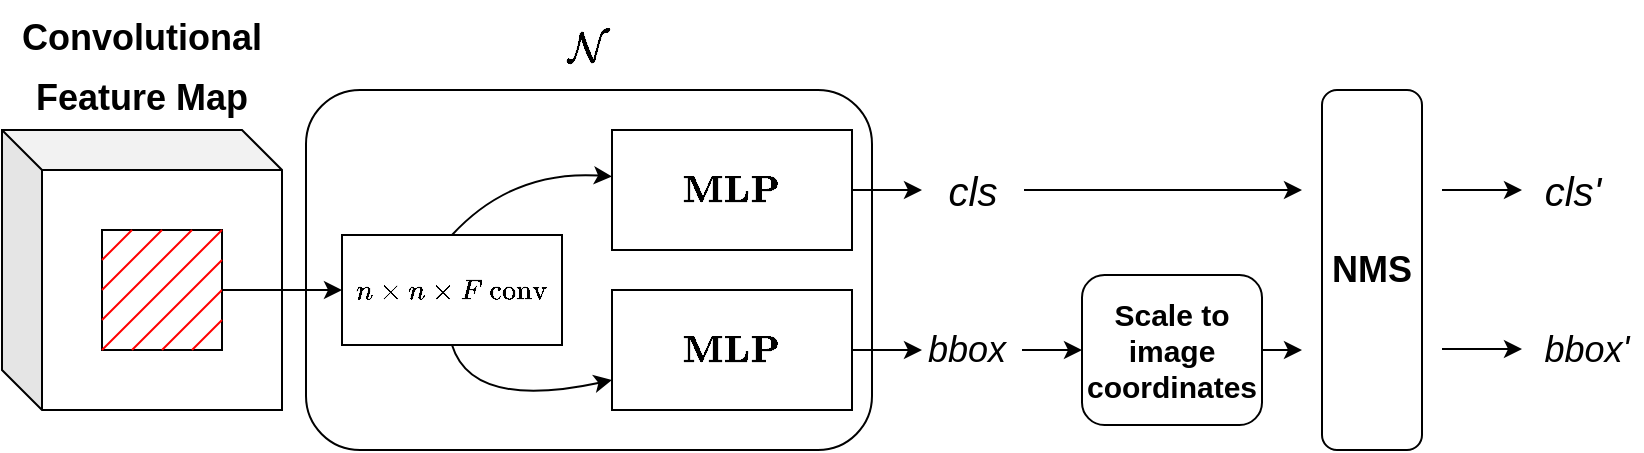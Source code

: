 <mxfile version="12.9.14" type="device"><diagram id="oVqMJLCHW_MGP08k7J1X" name="Page-1"><mxGraphModel dx="1038" dy="549" grid="1" gridSize="10" guides="1" tooltips="1" connect="1" arrows="1" fold="1" page="1" pageScale="1" pageWidth="850" pageHeight="1100" math="1" shadow="0" extFonts="Old Standard TT^https://fonts.googleapis.com/css?family=Old+Standard+TT"><root><mxCell id="0"/><mxCell id="1" parent="0"/><mxCell id="vm4jB3oBCBCHnV70Bmqe-12" value="" style="shape=cube;whiteSpace=wrap;html=1;boundedLbl=1;backgroundOutline=1;darkOpacity=0.05;darkOpacity2=0.1;" vertex="1" parent="1"><mxGeometry x="10" y="180" width="140" height="140" as="geometry"/></mxCell><mxCell id="vm4jB3oBCBCHnV70Bmqe-13" value="" style="rounded=0;whiteSpace=wrap;html=1;" vertex="1" parent="1"><mxGeometry x="60" y="230" width="60" height="60" as="geometry"/></mxCell><mxCell id="vm4jB3oBCBCHnV70Bmqe-22" value="" style="endArrow=none;html=1;exitX=0;exitY=0.25;exitDx=0;exitDy=0;entryX=0.25;entryY=0;entryDx=0;entryDy=0;strokeColor=#FF0000;" edge="1" parent="1" source="vm4jB3oBCBCHnV70Bmqe-13" target="vm4jB3oBCBCHnV70Bmqe-13"><mxGeometry width="50" height="50" relative="1" as="geometry"><mxPoint x="310" y="320" as="sourcePoint"/><mxPoint x="360" y="270" as="targetPoint"/></mxGeometry></mxCell><mxCell id="vm4jB3oBCBCHnV70Bmqe-23" value="" style="endArrow=none;html=1;exitX=0;exitY=0.5;exitDx=0;exitDy=0;entryX=0.5;entryY=0;entryDx=0;entryDy=0;strokeColor=#FF0000;" edge="1" parent="1" source="vm4jB3oBCBCHnV70Bmqe-13" target="vm4jB3oBCBCHnV70Bmqe-13"><mxGeometry width="50" height="50" relative="1" as="geometry"><mxPoint x="310" y="320" as="sourcePoint"/><mxPoint x="360" y="270" as="targetPoint"/></mxGeometry></mxCell><mxCell id="vm4jB3oBCBCHnV70Bmqe-25" value="" style="endArrow=none;html=1;exitX=0;exitY=0.75;exitDx=0;exitDy=0;entryX=0.75;entryY=0;entryDx=0;entryDy=0;strokeColor=#FF0000;" edge="1" parent="1" source="vm4jB3oBCBCHnV70Bmqe-13" target="vm4jB3oBCBCHnV70Bmqe-13"><mxGeometry width="50" height="50" relative="1" as="geometry"><mxPoint x="140" y="380" as="sourcePoint"/><mxPoint x="190" y="330" as="targetPoint"/></mxGeometry></mxCell><mxCell id="vm4jB3oBCBCHnV70Bmqe-26" value="" style="endArrow=none;html=1;exitX=0;exitY=1;exitDx=0;exitDy=0;entryX=1;entryY=0;entryDx=0;entryDy=0;strokeColor=#FF0000;" edge="1" parent="1" source="vm4jB3oBCBCHnV70Bmqe-13" target="vm4jB3oBCBCHnV70Bmqe-13"><mxGeometry width="50" height="50" relative="1" as="geometry"><mxPoint x="310" y="320" as="sourcePoint"/><mxPoint x="360" y="270" as="targetPoint"/></mxGeometry></mxCell><mxCell id="vm4jB3oBCBCHnV70Bmqe-27" value="" style="endArrow=none;html=1;exitX=0.25;exitY=1;exitDx=0;exitDy=0;entryX=1;entryY=0.25;entryDx=0;entryDy=0;strokeColor=#FF0000;" edge="1" parent="1" source="vm4jB3oBCBCHnV70Bmqe-13" target="vm4jB3oBCBCHnV70Bmqe-13"><mxGeometry width="50" height="50" relative="1" as="geometry"><mxPoint x="90" y="370" as="sourcePoint"/><mxPoint x="140" y="320" as="targetPoint"/></mxGeometry></mxCell><mxCell id="vm4jB3oBCBCHnV70Bmqe-28" value="" style="endArrow=none;html=1;exitX=0.5;exitY=1;exitDx=0;exitDy=0;entryX=1;entryY=0.5;entryDx=0;entryDy=0;strokeColor=#FF0000;" edge="1" parent="1" source="vm4jB3oBCBCHnV70Bmqe-13" target="vm4jB3oBCBCHnV70Bmqe-13"><mxGeometry width="50" height="50" relative="1" as="geometry"><mxPoint x="90" y="390" as="sourcePoint"/><mxPoint x="140" y="340" as="targetPoint"/></mxGeometry></mxCell><mxCell id="vm4jB3oBCBCHnV70Bmqe-29" value="" style="endArrow=none;html=1;exitX=0.75;exitY=1;exitDx=0;exitDy=0;entryX=1;entryY=0.75;entryDx=0;entryDy=0;strokeColor=#FF0000;" edge="1" parent="1" source="vm4jB3oBCBCHnV70Bmqe-13" target="vm4jB3oBCBCHnV70Bmqe-13"><mxGeometry width="50" height="50" relative="1" as="geometry"><mxPoint x="110" y="380" as="sourcePoint"/><mxPoint x="160" y="330" as="targetPoint"/></mxGeometry></mxCell><mxCell id="vm4jB3oBCBCHnV70Bmqe-31" value="&lt;font style=&quot;font-size: 18px&quot;&gt;Convolutional Feature Map&lt;/font&gt;" style="text;html=1;strokeColor=none;fillColor=none;align=center;verticalAlign=middle;whiteSpace=wrap;rounded=0;fontStyle=1;fontSize=25;" vertex="1" parent="1"><mxGeometry x="10" y="120" width="140" height="50" as="geometry"/></mxCell><mxCell id="vm4jB3oBCBCHnV70Bmqe-33" value="" style="endArrow=classic;html=1;strokeColor=#000000;exitX=1;exitY=0.5;exitDx=0;exitDy=0;entryX=0;entryY=0.5;entryDx=0;entryDy=0;" edge="1" parent="1" source="vm4jB3oBCBCHnV70Bmqe-13" target="vm4jB3oBCBCHnV70Bmqe-37"><mxGeometry width="50" height="50" relative="1" as="geometry"><mxPoint x="210" y="270" as="sourcePoint"/><mxPoint x="210" y="230" as="targetPoint"/></mxGeometry></mxCell><mxCell id="vm4jB3oBCBCHnV70Bmqe-37" value="&lt;span&gt;\(n \times n \times F \text{ conv}\)&lt;/span&gt;" style="rounded=0;whiteSpace=wrap;html=1;rotation=0;fillColor=none;" vertex="1" parent="1"><mxGeometry x="180" y="232.5" width="110" height="55" as="geometry"/></mxCell><mxCell id="vm4jB3oBCBCHnV70Bmqe-39" value="" style="curved=1;endArrow=classic;html=1;strokeColor=#000000;exitX=0.5;exitY=0;exitDx=0;exitDy=0;entryX=0;entryY=0.387;entryDx=0;entryDy=0;entryPerimeter=0;" edge="1" parent="1" source="vm4jB3oBCBCHnV70Bmqe-37" target="vm4jB3oBCBCHnV70Bmqe-40"><mxGeometry width="50" height="50" relative="1" as="geometry"><mxPoint x="265" y="190" as="sourcePoint"/><mxPoint x="315" y="140" as="targetPoint"/><Array as="points"><mxPoint x="265" y="200"/></Array></mxGeometry></mxCell><mxCell id="vm4jB3oBCBCHnV70Bmqe-48" style="edgeStyle=orthogonalEdgeStyle;rounded=0;orthogonalLoop=1;jettySize=auto;html=1;exitX=1;exitY=0.5;exitDx=0;exitDy=0;strokeColor=#000000;fontSize=14;entryX=0;entryY=0.5;entryDx=0;entryDy=0;" edge="1" parent="1" source="vm4jB3oBCBCHnV70Bmqe-40" target="vm4jB3oBCBCHnV70Bmqe-44"><mxGeometry relative="1" as="geometry"><mxPoint x="477" y="210.1" as="targetPoint"/></mxGeometry></mxCell><mxCell id="vm4jB3oBCBCHnV70Bmqe-40" value="&lt;b style=&quot;font-size: 16px;&quot;&gt;\(\textbf{MLP}\)&lt;/b&gt;" style="rounded=0;whiteSpace=wrap;html=1;fillColor=none;fontSize=16;" vertex="1" parent="1"><mxGeometry x="315" y="180" width="120" height="60" as="geometry"/></mxCell><mxCell id="vm4jB3oBCBCHnV70Bmqe-50" style="edgeStyle=orthogonalEdgeStyle;rounded=0;orthogonalLoop=1;jettySize=auto;html=1;exitX=1;exitY=0.5;exitDx=0;exitDy=0;strokeColor=#000000;fontSize=14;entryX=0;entryY=0.5;entryDx=0;entryDy=0;" edge="1" parent="1" source="vm4jB3oBCBCHnV70Bmqe-42" target="vm4jB3oBCBCHnV70Bmqe-49"><mxGeometry relative="1" as="geometry"><mxPoint x="460" y="290" as="targetPoint"/></mxGeometry></mxCell><mxCell id="vm4jB3oBCBCHnV70Bmqe-42" value="\(\textbf{MLP}\)" style="rounded=0;whiteSpace=wrap;html=1;fillColor=none;fontSize=16;" vertex="1" parent="1"><mxGeometry x="315" y="260" width="120" height="60" as="geometry"/></mxCell><mxCell id="vm4jB3oBCBCHnV70Bmqe-43" value="" style="curved=1;endArrow=classic;html=1;strokeColor=#000000;exitX=0.5;exitY=1;exitDx=0;exitDy=0;entryX=0;entryY=0.75;entryDx=0;entryDy=0;" edge="1" parent="1" source="vm4jB3oBCBCHnV70Bmqe-37" target="vm4jB3oBCBCHnV70Bmqe-42"><mxGeometry width="50" height="50" relative="1" as="geometry"><mxPoint x="245" y="370" as="sourcePoint"/><mxPoint x="295" y="320" as="targetPoint"/><Array as="points"><mxPoint x="245" y="320"/></Array></mxGeometry></mxCell><mxCell id="vm4jB3oBCBCHnV70Bmqe-69" style="edgeStyle=orthogonalEdgeStyle;rounded=0;orthogonalLoop=1;jettySize=auto;html=1;exitX=1;exitY=0.5;exitDx=0;exitDy=0;strokeColor=#000000;fontSize=18;" edge="1" parent="1" source="vm4jB3oBCBCHnV70Bmqe-44"><mxGeometry relative="1" as="geometry"><mxPoint x="660" y="210" as="targetPoint"/></mxGeometry></mxCell><mxCell id="vm4jB3oBCBCHnV70Bmqe-44" value="cls" style="text;html=1;strokeColor=none;fillColor=none;align=center;verticalAlign=middle;whiteSpace=wrap;rounded=0;fontSize=20;fontStyle=2" vertex="1" parent="1"><mxGeometry x="470" y="196.25" width="51" height="27.5" as="geometry"/></mxCell><mxCell id="vm4jB3oBCBCHnV70Bmqe-62" style="edgeStyle=orthogonalEdgeStyle;rounded=0;orthogonalLoop=1;jettySize=auto;html=1;exitX=1;exitY=0.5;exitDx=0;exitDy=0;entryX=0;entryY=0.5;entryDx=0;entryDy=0;strokeColor=#000000;fontSize=18;" edge="1" parent="1" source="vm4jB3oBCBCHnV70Bmqe-49" target="vm4jB3oBCBCHnV70Bmqe-56"><mxGeometry relative="1" as="geometry"/></mxCell><mxCell id="vm4jB3oBCBCHnV70Bmqe-49" value="bbox&amp;nbsp;" style="text;html=1;strokeColor=none;fillColor=none;align=center;verticalAlign=middle;whiteSpace=wrap;rounded=0;fontSize=18;fontStyle=2" vertex="1" parent="1"><mxGeometry x="470" y="280" width="50" height="20" as="geometry"/></mxCell><mxCell id="vm4jB3oBCBCHnV70Bmqe-51" value="" style="rounded=1;whiteSpace=wrap;html=1;fillColor=none;fontSize=20;" vertex="1" parent="1"><mxGeometry x="162" y="160" width="283" height="180" as="geometry"/></mxCell><mxCell id="vm4jB3oBCBCHnV70Bmqe-67" style="edgeStyle=orthogonalEdgeStyle;rounded=0;orthogonalLoop=1;jettySize=auto;html=1;exitX=1;exitY=0.5;exitDx=0;exitDy=0;strokeColor=#000000;fontSize=18;" edge="1" parent="1" source="vm4jB3oBCBCHnV70Bmqe-56"><mxGeometry relative="1" as="geometry"><mxPoint x="660" y="290" as="targetPoint"/></mxGeometry></mxCell><mxCell id="vm4jB3oBCBCHnV70Bmqe-56" value="Scale to image coordinates" style="rounded=1;whiteSpace=wrap;html=1;fillColor=none;fontSize=15;fontStyle=1" vertex="1" parent="1"><mxGeometry x="550" y="252.5" width="90" height="75" as="geometry"/></mxCell><mxCell id="vm4jB3oBCBCHnV70Bmqe-57" style="edgeStyle=orthogonalEdgeStyle;rounded=0;orthogonalLoop=1;jettySize=auto;html=1;exitX=0.5;exitY=1;exitDx=0;exitDy=0;strokeColor=#000000;fontSize=12;" edge="1" parent="1" source="vm4jB3oBCBCHnV70Bmqe-31" target="vm4jB3oBCBCHnV70Bmqe-31"><mxGeometry relative="1" as="geometry"/></mxCell><mxCell id="vm4jB3oBCBCHnV70Bmqe-60" value="&lt;b&gt;NMS&lt;/b&gt;" style="rounded=1;whiteSpace=wrap;html=1;fillColor=none;fontSize=18;" vertex="1" parent="1"><mxGeometry x="670" y="160" width="50" height="180" as="geometry"/></mxCell><mxCell id="vm4jB3oBCBCHnV70Bmqe-70" value="cls'" style="text;html=1;strokeColor=none;fillColor=none;align=center;verticalAlign=middle;whiteSpace=wrap;rounded=0;fontSize=20;fontStyle=2" vertex="1" parent="1"><mxGeometry x="770" y="196.25" width="51" height="27.5" as="geometry"/></mxCell><mxCell id="vm4jB3oBCBCHnV70Bmqe-71" value="bbox'&amp;nbsp;" style="text;html=1;strokeColor=none;fillColor=none;align=center;verticalAlign=middle;whiteSpace=wrap;rounded=0;fontSize=18;fontStyle=2" vertex="1" parent="1"><mxGeometry x="780" y="280" width="50" height="20" as="geometry"/></mxCell><mxCell id="vm4jB3oBCBCHnV70Bmqe-73" value="" style="endArrow=classic;html=1;strokeColor=#000000;fontSize=18;entryX=0;entryY=0.5;entryDx=0;entryDy=0;" edge="1" parent="1" target="vm4jB3oBCBCHnV70Bmqe-70"><mxGeometry width="50" height="50" relative="1" as="geometry"><mxPoint x="730" y="210" as="sourcePoint"/><mxPoint x="780" y="230" as="targetPoint"/></mxGeometry></mxCell><mxCell id="vm4jB3oBCBCHnV70Bmqe-74" value="" style="endArrow=classic;html=1;strokeColor=#000000;fontSize=18;entryX=0;entryY=0.5;entryDx=0;entryDy=0;" edge="1" parent="1"><mxGeometry width="50" height="50" relative="1" as="geometry"><mxPoint x="730" y="289.5" as="sourcePoint"/><mxPoint x="770" y="289.5" as="targetPoint"/></mxGeometry></mxCell><mxCell id="vm4jB3oBCBCHnV70Bmqe-75" value="\(\mathcal{N}\)" style="text;html=1;strokeColor=none;fillColor=none;align=center;verticalAlign=middle;whiteSpace=wrap;rounded=0;fontSize=18;" vertex="1" parent="1"><mxGeometry x="284" y="130" width="40" height="20" as="geometry"/></mxCell></root></mxGraphModel></diagram></mxfile>